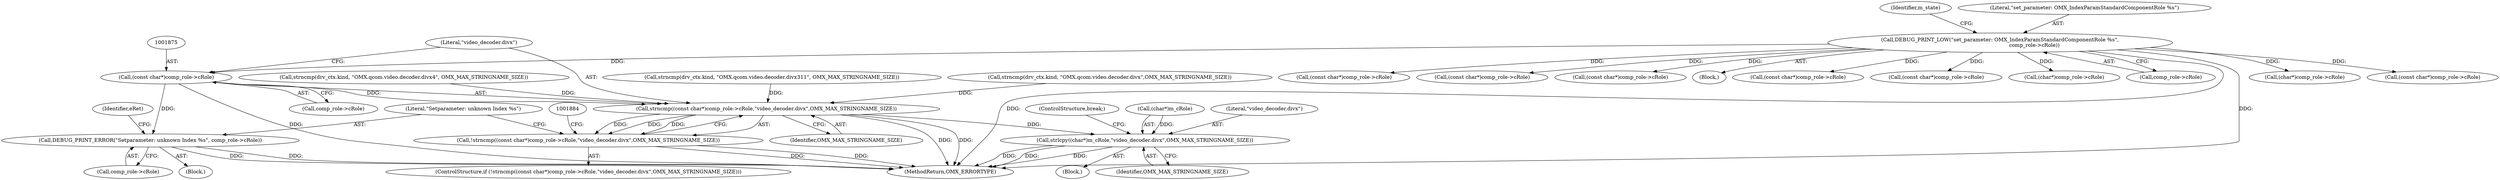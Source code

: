 digraph "0_Android_560ccdb509a7b86186fac0fce1b25bd9a3e6a6e8_2@pointer" {
"1001874" [label="(Call,(const char*)comp_role->cRole)"];
"1001637" [label="(Call,DEBUG_PRINT_LOW(\"set_parameter: OMX_IndexParamStandardComponentRole %s\",\n                                          comp_role->cRole))"];
"1001873" [label="(Call,strncmp((const char*)comp_role->cRole,\"video_decoder.divx\",OMX_MAX_STRINGNAME_SIZE))"];
"1001872" [label="(Call,!strncmp((const char*)comp_role->cRole,\"video_decoder.divx\",OMX_MAX_STRINGNAME_SIZE))"];
"1001882" [label="(Call,strlcpy((char*)m_cRole,\"video_decoder.divx\",OMX_MAX_STRINGNAME_SIZE))"];
"1001890" [label="(Call,DEBUG_PRINT_ERROR(\"Setparameter: unknown Index %s\", comp_role->cRole))"];
"1001710" [label="(Call,(char*)comp_role->cRole)"];
"1001879" [label="(Literal,\"video_decoder.divx\")"];
"1001857" [label="(Call,strncmp(drv_ctx.kind, \"OMX.qcom.video.decoder.divx311\", OMX_MAX_STRINGNAME_SIZE))"];
"1001919" [label="(Call,(const char*)comp_role->cRole)"];
"1001957" [label="(Call,(const char*)comp_role->cRole)"];
"1001874" [label="(Call,(const char*)comp_role->cRole)"];
"1002003" [label="(Call,(const char*)comp_role->cRole)"];
"1001887" [label="(Identifier,OMX_MAX_STRINGNAME_SIZE)"];
"1001871" [label="(ControlStructure,if (!strncmp((const char*)comp_role->cRole,\"video_decoder.divx\",OMX_MAX_STRINGNAME_SIZE)))"];
"1001645" [label="(Identifier,m_state)"];
"1001876" [label="(Call,comp_role->cRole)"];
"1001883" [label="(Call,(char*)m_cRole)"];
"1001889" [label="(Block,)"];
"1001784" [label="(Call,(const char*)comp_role->cRole)"];
"1001873" [label="(Call,strncmp((const char*)comp_role->cRole,\"video_decoder.divx\",OMX_MAX_STRINGNAME_SIZE))"];
"1001627" [label="(Block,)"];
"1001849" [label="(Call,strncmp(drv_ctx.kind, \"OMX.qcom.video.decoder.divx\",OMX_MAX_STRINGNAME_SIZE))"];
"1001882" [label="(Call,strlcpy((char*)m_cRole,\"video_decoder.divx\",OMX_MAX_STRINGNAME_SIZE))"];
"1001747" [label="(Call,(const char*)comp_role->cRole)"];
"1001886" [label="(Literal,\"video_decoder.divx\")"];
"1003102" [label="(MethodReturn,OMX_ERRORTYPE)"];
"1001890" [label="(Call,DEBUG_PRINT_ERROR(\"Setparameter: unknown Index %s\", comp_role->cRole))"];
"1001821" [label="(Call,(const char*)comp_role->cRole)"];
"1001638" [label="(Literal,\"set_parameter: OMX_IndexParamStandardComponentRole %s\")"];
"1001891" [label="(Literal,\"Setparameter: unknown Index %s\")"];
"1001673" [label="(Call,(char*)comp_role->cRole)"];
"1001864" [label="(Call,strncmp(drv_ctx.kind, \"OMX.qcom.video.decoder.divx4\", OMX_MAX_STRINGNAME_SIZE))"];
"1001892" [label="(Call,comp_role->cRole)"];
"1001637" [label="(Call,DEBUG_PRINT_LOW(\"set_parameter: OMX_IndexParamStandardComponentRole %s\",\n                                          comp_role->cRole))"];
"1001880" [label="(Identifier,OMX_MAX_STRINGNAME_SIZE)"];
"1001896" [label="(Identifier,eRet)"];
"1001881" [label="(Block,)"];
"1001639" [label="(Call,comp_role->cRole)"];
"1002037" [label="(ControlStructure,break;)"];
"1001872" [label="(Call,!strncmp((const char*)comp_role->cRole,\"video_decoder.divx\",OMX_MAX_STRINGNAME_SIZE))"];
"1001874" -> "1001873"  [label="AST: "];
"1001874" -> "1001876"  [label="CFG: "];
"1001875" -> "1001874"  [label="AST: "];
"1001876" -> "1001874"  [label="AST: "];
"1001879" -> "1001874"  [label="CFG: "];
"1001874" -> "1003102"  [label="DDG: "];
"1001874" -> "1001873"  [label="DDG: "];
"1001637" -> "1001874"  [label="DDG: "];
"1001874" -> "1001890"  [label="DDG: "];
"1001637" -> "1001627"  [label="AST: "];
"1001637" -> "1001639"  [label="CFG: "];
"1001638" -> "1001637"  [label="AST: "];
"1001639" -> "1001637"  [label="AST: "];
"1001645" -> "1001637"  [label="CFG: "];
"1001637" -> "1003102"  [label="DDG: "];
"1001637" -> "1003102"  [label="DDG: "];
"1001637" -> "1001673"  [label="DDG: "];
"1001637" -> "1001710"  [label="DDG: "];
"1001637" -> "1001747"  [label="DDG: "];
"1001637" -> "1001784"  [label="DDG: "];
"1001637" -> "1001821"  [label="DDG: "];
"1001637" -> "1001919"  [label="DDG: "];
"1001637" -> "1001957"  [label="DDG: "];
"1001637" -> "1002003"  [label="DDG: "];
"1001873" -> "1001872"  [label="AST: "];
"1001873" -> "1001880"  [label="CFG: "];
"1001879" -> "1001873"  [label="AST: "];
"1001880" -> "1001873"  [label="AST: "];
"1001872" -> "1001873"  [label="CFG: "];
"1001873" -> "1003102"  [label="DDG: "];
"1001873" -> "1003102"  [label="DDG: "];
"1001873" -> "1001872"  [label="DDG: "];
"1001873" -> "1001872"  [label="DDG: "];
"1001873" -> "1001872"  [label="DDG: "];
"1001857" -> "1001873"  [label="DDG: "];
"1001849" -> "1001873"  [label="DDG: "];
"1001864" -> "1001873"  [label="DDG: "];
"1001873" -> "1001882"  [label="DDG: "];
"1001872" -> "1001871"  [label="AST: "];
"1001884" -> "1001872"  [label="CFG: "];
"1001891" -> "1001872"  [label="CFG: "];
"1001872" -> "1003102"  [label="DDG: "];
"1001872" -> "1003102"  [label="DDG: "];
"1001882" -> "1001881"  [label="AST: "];
"1001882" -> "1001887"  [label="CFG: "];
"1001883" -> "1001882"  [label="AST: "];
"1001886" -> "1001882"  [label="AST: "];
"1001887" -> "1001882"  [label="AST: "];
"1002037" -> "1001882"  [label="CFG: "];
"1001882" -> "1003102"  [label="DDG: "];
"1001882" -> "1003102"  [label="DDG: "];
"1001882" -> "1003102"  [label="DDG: "];
"1001883" -> "1001882"  [label="DDG: "];
"1001890" -> "1001889"  [label="AST: "];
"1001890" -> "1001892"  [label="CFG: "];
"1001891" -> "1001890"  [label="AST: "];
"1001892" -> "1001890"  [label="AST: "];
"1001896" -> "1001890"  [label="CFG: "];
"1001890" -> "1003102"  [label="DDG: "];
"1001890" -> "1003102"  [label="DDG: "];
}
